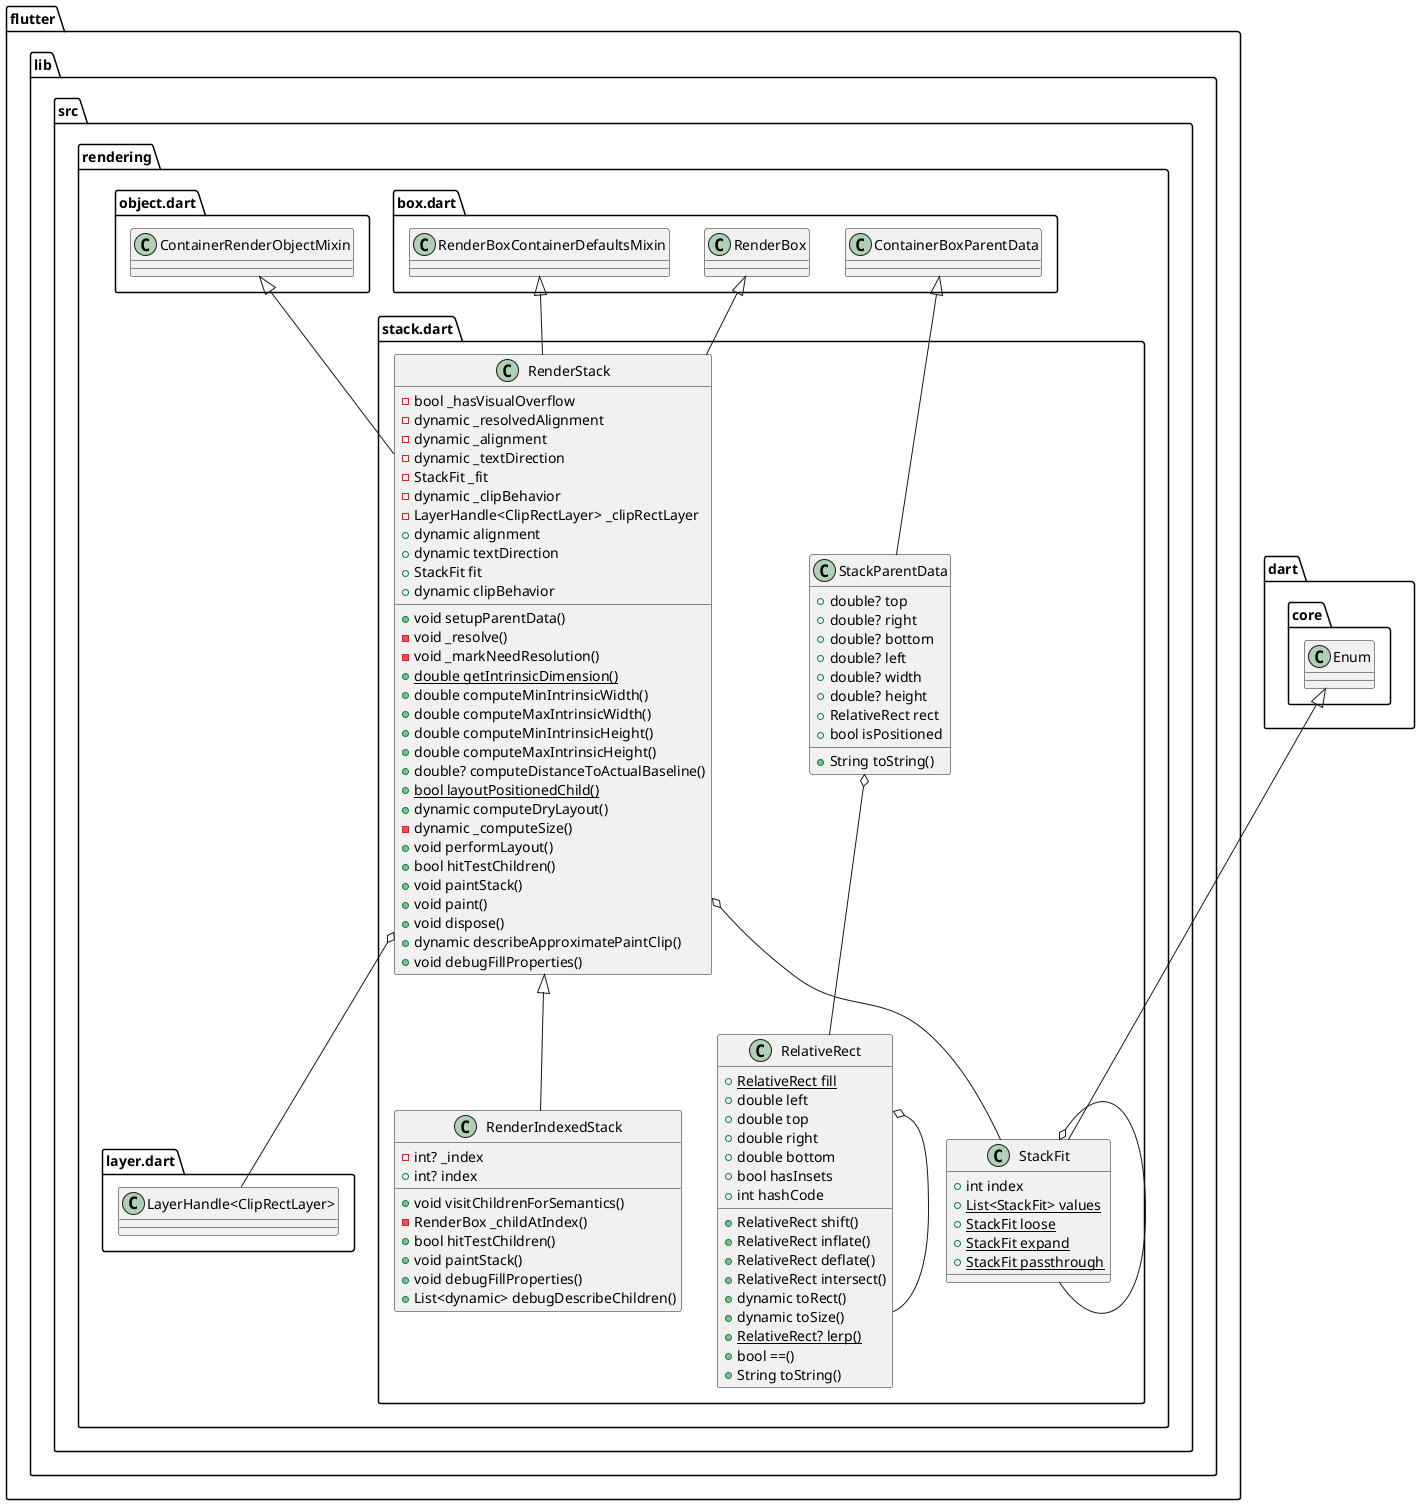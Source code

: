 @startuml
set namespaceSeparator ::

class "flutter::lib::src::rendering::stack.dart::RelativeRect" {
  {static} +RelativeRect fill
  +double left
  +double top
  +double right
  +double bottom
  +bool hasInsets
  +int hashCode
  +RelativeRect shift()
  +RelativeRect inflate()
  +RelativeRect deflate()
  +RelativeRect intersect()
  +dynamic toRect()
  +dynamic toSize()
  {static} +RelativeRect? lerp()
  +bool ==()
  +String toString()
}

"flutter::lib::src::rendering::stack.dart::RelativeRect" o-- "flutter::lib::src::rendering::stack.dart::RelativeRect"

class "flutter::lib::src::rendering::stack.dart::StackParentData" {
  +double? top
  +double? right
  +double? bottom
  +double? left
  +double? width
  +double? height
  +RelativeRect rect
  +bool isPositioned
  +String toString()
}

"flutter::lib::src::rendering::stack.dart::StackParentData" o-- "flutter::lib::src::rendering::stack.dart::RelativeRect"
"flutter::lib::src::rendering::box.dart::ContainerBoxParentData" <|-- "flutter::lib::src::rendering::stack.dart::StackParentData"

class "flutter::lib::src::rendering::stack.dart::RenderStack" {
  -bool _hasVisualOverflow
  -dynamic _resolvedAlignment
  -dynamic _alignment
  -dynamic _textDirection
  -StackFit _fit
  -dynamic _clipBehavior
  -LayerHandle<ClipRectLayer> _clipRectLayer
  +dynamic alignment
  +dynamic textDirection
  +StackFit fit
  +dynamic clipBehavior
  +void setupParentData()
  -void _resolve()
  -void _markNeedResolution()
  {static} +double getIntrinsicDimension()
  +double computeMinIntrinsicWidth()
  +double computeMaxIntrinsicWidth()
  +double computeMinIntrinsicHeight()
  +double computeMaxIntrinsicHeight()
  +double? computeDistanceToActualBaseline()
  {static} +bool layoutPositionedChild()
  +dynamic computeDryLayout()
  -dynamic _computeSize()
  +void performLayout()
  +bool hitTestChildren()
  +void paintStack()
  +void paint()
  +void dispose()
  +dynamic describeApproximatePaintClip()
  +void debugFillProperties()
}

"flutter::lib::src::rendering::stack.dart::RenderStack" o-- "flutter::lib::src::rendering::stack.dart::StackFit"
"flutter::lib::src::rendering::stack.dart::RenderStack" o-- "flutter::lib::src::rendering::layer.dart::LayerHandle<ClipRectLayer>"
"flutter::lib::src::rendering::box.dart::RenderBox" <|-- "flutter::lib::src::rendering::stack.dart::RenderStack"
"flutter::lib::src::rendering::object.dart::ContainerRenderObjectMixin" <|-- "flutter::lib::src::rendering::stack.dart::RenderStack"
"flutter::lib::src::rendering::box.dart::RenderBoxContainerDefaultsMixin" <|-- "flutter::lib::src::rendering::stack.dart::RenderStack"

class "flutter::lib::src::rendering::stack.dart::RenderIndexedStack" {
  -int? _index
  +int? index
  +void visitChildrenForSemantics()
  -RenderBox _childAtIndex()
  +bool hitTestChildren()
  +void paintStack()
  +void debugFillProperties()
  +List<dynamic> debugDescribeChildren()
}

"flutter::lib::src::rendering::stack.dart::RenderStack" <|-- "flutter::lib::src::rendering::stack.dart::RenderIndexedStack"

class "flutter::lib::src::rendering::stack.dart::StackFit" {
  +int index
  {static} +List<StackFit> values
  {static} +StackFit loose
  {static} +StackFit expand
  {static} +StackFit passthrough
}

"flutter::lib::src::rendering::stack.dart::StackFit" o-- "flutter::lib::src::rendering::stack.dart::StackFit"
"dart::core::Enum" <|-- "flutter::lib::src::rendering::stack.dart::StackFit"


@enduml